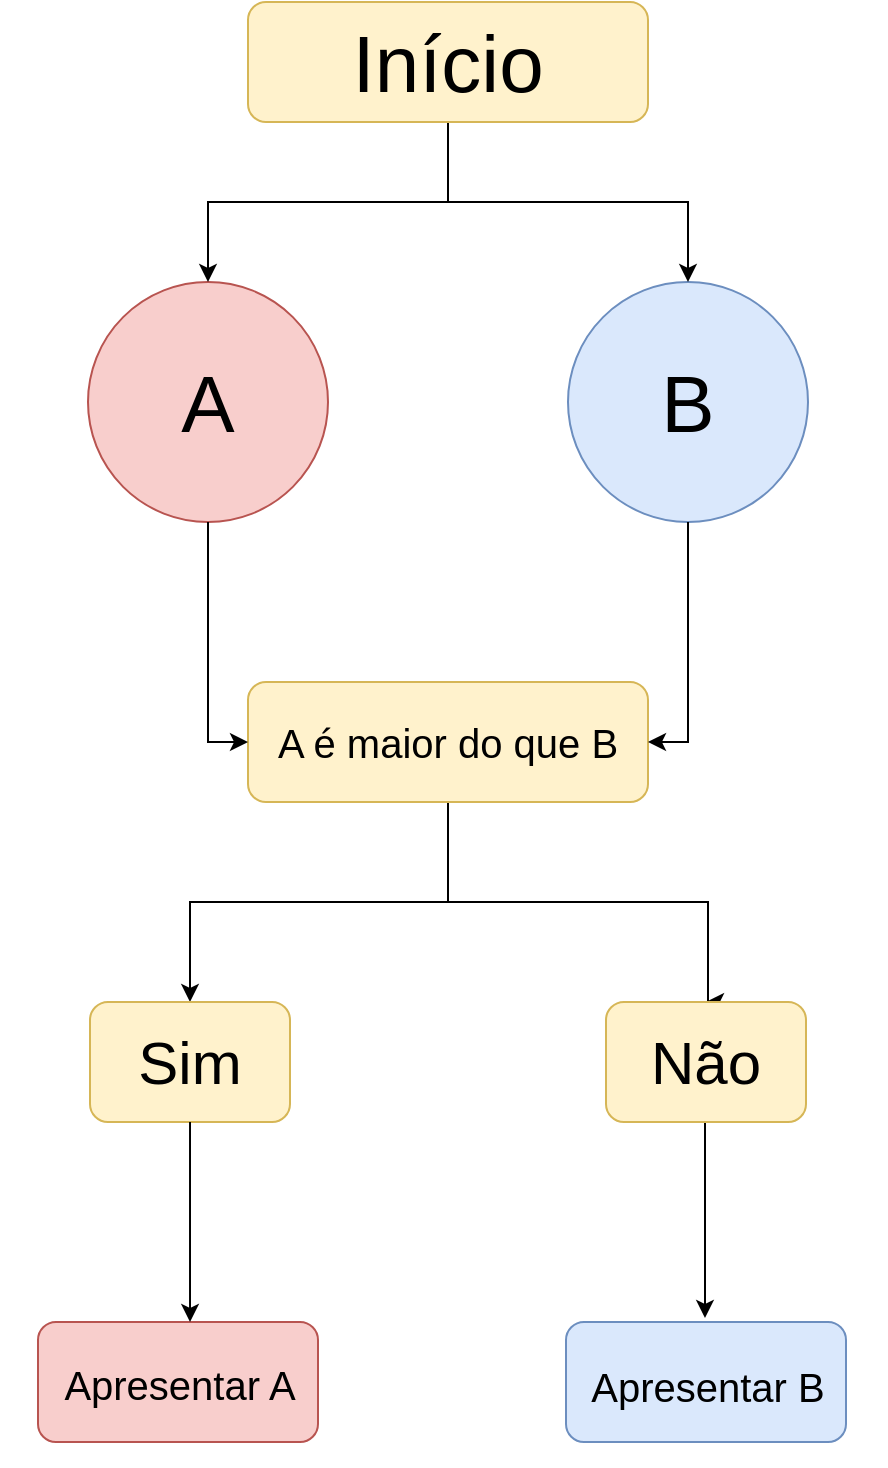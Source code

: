 <mxfile version="13.6.9" type="device"><diagram id="tFzGH3B7_jUd6pifnE-c" name="Page-1"><mxGraphModel dx="1038" dy="547" grid="1" gridSize="10" guides="1" tooltips="1" connect="1" arrows="1" fold="1" page="1" pageScale="1" pageWidth="827" pageHeight="1169" math="0" shadow="0"><root><mxCell id="0"/><mxCell id="1" parent="0"/><mxCell id="dKcNW53JSNp9xgje2Mqz-40" value="" style="rounded=1;whiteSpace=wrap;html=1;fontSize=20;fillColor=#dae8fc;strokeColor=#6c8ebf;" vertex="1" parent="1"><mxGeometry x="359" y="720" width="140" height="60" as="geometry"/></mxCell><mxCell id="dKcNW53JSNp9xgje2Mqz-41" value="" style="group;fontSize=20;" vertex="1" connectable="0" parent="1"><mxGeometry x="340.5" y="658" width="155" height="120" as="geometry"/></mxCell><mxCell id="dKcNW53JSNp9xgje2Mqz-42" value="&lt;font style=&quot;font-size: 20px&quot;&gt;Apresentar B&lt;br&gt;&lt;/font&gt;" style="text;html=1;align=center;verticalAlign=middle;whiteSpace=wrap;rounded=0;fontSize=40;" vertex="1" parent="dKcNW53JSNp9xgje2Mqz-41"><mxGeometry x="23" y="60" width="132" height="54" as="geometry"/></mxCell><mxCell id="dKcNW53JSNp9xgje2Mqz-45" style="edgeStyle=orthogonalEdgeStyle;rounded=0;orthogonalLoop=1;jettySize=auto;html=1;entryX=0.538;entryY=0.214;entryDx=0;entryDy=0;entryPerimeter=0;fontSize=20;" edge="1" parent="dKcNW53JSNp9xgje2Mqz-41"><mxGeometry relative="1" as="geometry"><mxPoint x="87.996" y="-39.98" as="sourcePoint"/><mxPoint x="87.996" y="59.996" as="targetPoint"/></mxGeometry></mxCell><mxCell id="dKcNW53JSNp9xgje2Mqz-39" value="" style="rounded=1;whiteSpace=wrap;html=1;fontSize=20;fillColor=#f8cecc;strokeColor=#b85450;" vertex="1" parent="1"><mxGeometry x="95" y="720" width="140" height="60" as="geometry"/></mxCell><mxCell id="dKcNW53JSNp9xgje2Mqz-9" value="" style="group" vertex="1" connectable="0" parent="1"><mxGeometry x="360" y="200" width="120" height="120" as="geometry"/></mxCell><mxCell id="dKcNW53JSNp9xgje2Mqz-8" value="" style="ellipse;whiteSpace=wrap;html=1;aspect=fixed;fillColor=#dae8fc;strokeColor=#6c8ebf;" vertex="1" parent="dKcNW53JSNp9xgje2Mqz-9"><mxGeometry width="120" height="120" as="geometry"/></mxCell><mxCell id="dKcNW53JSNp9xgje2Mqz-4" value="B" style="text;html=1;align=center;verticalAlign=middle;whiteSpace=wrap;rounded=0;fontSize=40;" vertex="1" parent="dKcNW53JSNp9xgje2Mqz-9"><mxGeometry x="18" y="18" width="84" height="84" as="geometry"/></mxCell><mxCell id="dKcNW53JSNp9xgje2Mqz-10" value="" style="group" vertex="1" connectable="0" parent="1"><mxGeometry x="120" y="200" width="120" height="120" as="geometry"/></mxCell><mxCell id="dKcNW53JSNp9xgje2Mqz-2" value="" style="ellipse;whiteSpace=wrap;html=1;aspect=fixed;fillColor=#f8cecc;strokeColor=#b85450;" vertex="1" parent="dKcNW53JSNp9xgje2Mqz-10"><mxGeometry width="120" height="120" as="geometry"/></mxCell><mxCell id="dKcNW53JSNp9xgje2Mqz-3" value="A" style="text;html=1;align=center;verticalAlign=middle;whiteSpace=wrap;rounded=0;fontSize=40;" vertex="1" parent="dKcNW53JSNp9xgje2Mqz-10"><mxGeometry x="18" y="18" width="84" height="84" as="geometry"/></mxCell><mxCell id="dKcNW53JSNp9xgje2Mqz-14" style="edgeStyle=orthogonalEdgeStyle;rounded=0;orthogonalLoop=1;jettySize=auto;html=1;entryX=0.5;entryY=0;entryDx=0;entryDy=0;fontSize=40;" edge="1" parent="1" source="dKcNW53JSNp9xgje2Mqz-11" target="dKcNW53JSNp9xgje2Mqz-2"><mxGeometry relative="1" as="geometry"/></mxCell><mxCell id="dKcNW53JSNp9xgje2Mqz-15" style="edgeStyle=orthogonalEdgeStyle;rounded=0;orthogonalLoop=1;jettySize=auto;html=1;entryX=0.5;entryY=0;entryDx=0;entryDy=0;fontSize=40;" edge="1" parent="1" source="dKcNW53JSNp9xgje2Mqz-11" target="dKcNW53JSNp9xgje2Mqz-8"><mxGeometry relative="1" as="geometry"/></mxCell><mxCell id="dKcNW53JSNp9xgje2Mqz-11" value="" style="rounded=1;whiteSpace=wrap;html=1;fontSize=40;fillColor=#fff2cc;strokeColor=#d6b656;" vertex="1" parent="1"><mxGeometry x="200" y="60" width="200" height="60" as="geometry"/></mxCell><mxCell id="dKcNW53JSNp9xgje2Mqz-13" value="Início" style="text;html=1;strokeColor=none;fillColor=none;align=center;verticalAlign=middle;whiteSpace=wrap;rounded=0;fontSize=40;" vertex="1" parent="1"><mxGeometry x="265" y="80" width="70" height="20" as="geometry"/></mxCell><mxCell id="dKcNW53JSNp9xgje2Mqz-22" style="edgeStyle=orthogonalEdgeStyle;rounded=0;orthogonalLoop=1;jettySize=auto;html=1;fontSize=20;entryX=0.5;entryY=0;entryDx=0;entryDy=0;" edge="1" parent="1" source="dKcNW53JSNp9xgje2Mqz-16" target="dKcNW53JSNp9xgje2Mqz-24"><mxGeometry relative="1" as="geometry"><mxPoint x="220" y="560" as="targetPoint"/></mxGeometry></mxCell><mxCell id="dKcNW53JSNp9xgje2Mqz-23" style="edgeStyle=orthogonalEdgeStyle;rounded=0;orthogonalLoop=1;jettySize=auto;html=1;fontSize=20;entryX=0.5;entryY=0;entryDx=0;entryDy=0;" edge="1" parent="1" source="dKcNW53JSNp9xgje2Mqz-16" target="dKcNW53JSNp9xgje2Mqz-25"><mxGeometry relative="1" as="geometry"><mxPoint x="380" y="560" as="targetPoint"/><Array as="points"><mxPoint x="300" y="510"/><mxPoint x="430" y="510"/></Array></mxGeometry></mxCell><mxCell id="dKcNW53JSNp9xgje2Mqz-16" value="" style="rounded=1;whiteSpace=wrap;html=1;fontSize=40;fillColor=#fff2cc;strokeColor=#d6b656;" vertex="1" parent="1"><mxGeometry x="200" y="400" width="200" height="60" as="geometry"/></mxCell><mxCell id="dKcNW53JSNp9xgje2Mqz-17" value="A é maior do que B" style="text;html=1;strokeColor=none;fillColor=none;align=center;verticalAlign=middle;whiteSpace=wrap;rounded=0;fontSize=20;spacing=2;" vertex="1" parent="1"><mxGeometry x="210" y="420" width="180" height="20" as="geometry"/></mxCell><mxCell id="dKcNW53JSNp9xgje2Mqz-18" style="edgeStyle=orthogonalEdgeStyle;rounded=0;orthogonalLoop=1;jettySize=auto;html=1;fontSize=20;entryX=0;entryY=0.5;entryDx=0;entryDy=0;" edge="1" parent="1" source="dKcNW53JSNp9xgje2Mqz-2" target="dKcNW53JSNp9xgje2Mqz-16"><mxGeometry relative="1" as="geometry"><mxPoint x="140" y="410" as="targetPoint"/></mxGeometry></mxCell><mxCell id="dKcNW53JSNp9xgje2Mqz-21" style="edgeStyle=orthogonalEdgeStyle;rounded=0;orthogonalLoop=1;jettySize=auto;html=1;entryX=1;entryY=0.5;entryDx=0;entryDy=0;fontSize=20;" edge="1" parent="1" source="dKcNW53JSNp9xgje2Mqz-8" target="dKcNW53JSNp9xgje2Mqz-16"><mxGeometry relative="1" as="geometry"/></mxCell><mxCell id="dKcNW53JSNp9xgje2Mqz-34" value="" style="group" vertex="1" connectable="0" parent="1"><mxGeometry x="76" y="560" width="180" height="60" as="geometry"/></mxCell><mxCell id="dKcNW53JSNp9xgje2Mqz-31" value="" style="group" vertex="1" connectable="0" parent="dKcNW53JSNp9xgje2Mqz-34"><mxGeometry width="180" height="60" as="geometry"/></mxCell><mxCell id="dKcNW53JSNp9xgje2Mqz-24" value="" style="rounded=1;whiteSpace=wrap;html=1;fontSize=40;fillColor=#fff2cc;strokeColor=#d6b656;" vertex="1" parent="dKcNW53JSNp9xgje2Mqz-31"><mxGeometry x="45" width="100" height="60" as="geometry"/></mxCell><mxCell id="dKcNW53JSNp9xgje2Mqz-26" value="Sim" style="text;html=1;strokeColor=none;fillColor=none;align=center;verticalAlign=middle;whiteSpace=wrap;rounded=0;fontSize=30;spacing=2;" vertex="1" parent="dKcNW53JSNp9xgje2Mqz-31"><mxGeometry x="5" y="20" width="180" height="20" as="geometry"/></mxCell><mxCell id="dKcNW53JSNp9xgje2Mqz-35" value="" style="group" vertex="1" connectable="0" parent="1"><mxGeometry x="339" y="560" width="180" height="60" as="geometry"/></mxCell><mxCell id="dKcNW53JSNp9xgje2Mqz-32" value="" style="group" vertex="1" connectable="0" parent="dKcNW53JSNp9xgje2Mqz-35"><mxGeometry width="180" height="60" as="geometry"/></mxCell><mxCell id="dKcNW53JSNp9xgje2Mqz-25" value="" style="rounded=1;whiteSpace=wrap;html=1;fontSize=40;fillColor=#fff2cc;strokeColor=#d6b656;" vertex="1" parent="dKcNW53JSNp9xgje2Mqz-32"><mxGeometry x="40" width="100" height="60" as="geometry"/></mxCell><mxCell id="dKcNW53JSNp9xgje2Mqz-28" value="Não" style="text;html=1;strokeColor=none;fillColor=none;align=center;verticalAlign=middle;whiteSpace=wrap;rounded=0;fontSize=30;spacing=2;" vertex="1" parent="dKcNW53JSNp9xgje2Mqz-32"><mxGeometry y="20" width="180" height="20" as="geometry"/></mxCell><mxCell id="dKcNW53JSNp9xgje2Mqz-36" value="" style="group;fontSize=20;" vertex="1" connectable="0" parent="1"><mxGeometry x="77" y="672" width="150" height="120" as="geometry"/></mxCell><mxCell id="dKcNW53JSNp9xgje2Mqz-38" value="&lt;font style=&quot;font-size: 20px&quot;&gt;Apresentar A&lt;/font&gt;" style="text;html=1;align=center;verticalAlign=middle;whiteSpace=wrap;rounded=0;fontSize=40;" vertex="1" parent="dKcNW53JSNp9xgje2Mqz-36"><mxGeometry x="23" y="30" width="132" height="84" as="geometry"/></mxCell><mxCell id="dKcNW53JSNp9xgje2Mqz-43" style="edgeStyle=orthogonalEdgeStyle;rounded=0;orthogonalLoop=1;jettySize=auto;html=1;entryX=0.538;entryY=0.214;entryDx=0;entryDy=0;entryPerimeter=0;fontSize=20;" edge="1" parent="1" source="dKcNW53JSNp9xgje2Mqz-24" target="dKcNW53JSNp9xgje2Mqz-38"><mxGeometry relative="1" as="geometry"/></mxCell></root></mxGraphModel></diagram></mxfile>